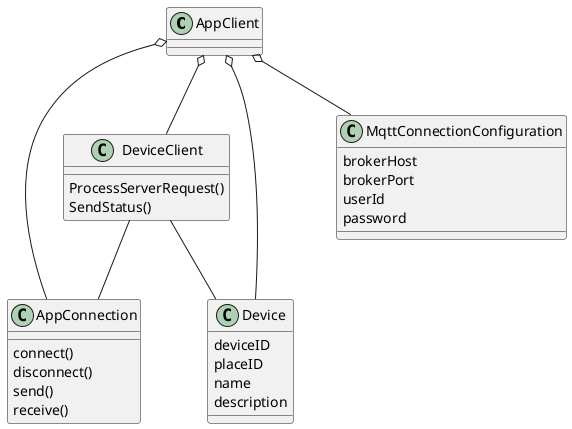 @startuml
class AppClient{
}
class DeviceClient{
	ProcessServerRequest()
	SendStatus()
}
class AppConnection {
	connect()
	disconnect()
	send()
	receive()
}
class Device {
deviceID
placeID
name
description
}
class MqttConnectionConfiguration{
  brokerHost
  brokerPort
  userId
  password
}



AppClient o-- MqttConnectionConfiguration
AppClient o-- DeviceClient
AppClient o-- AppConnection
AppClient o-- Device
DeviceClient -- AppConnection
DeviceClient -- Device

@enduml